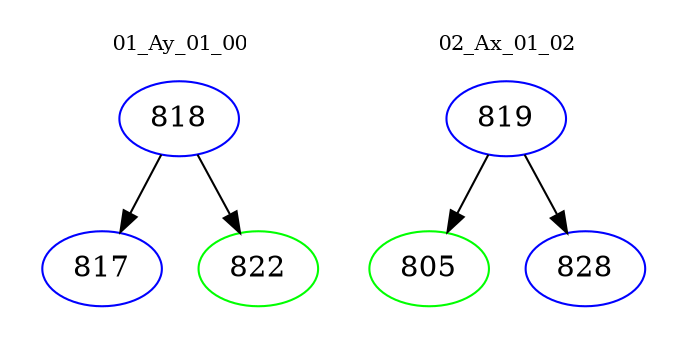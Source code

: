 digraph{
subgraph cluster_0 {
color = white
label = "01_Ay_01_00";
fontsize=10;
T0_818 [label="818", color="blue"]
T0_818 -> T0_817 [color="black"]
T0_817 [label="817", color="blue"]
T0_818 -> T0_822 [color="black"]
T0_822 [label="822", color="green"]
}
subgraph cluster_1 {
color = white
label = "02_Ax_01_02";
fontsize=10;
T1_819 [label="819", color="blue"]
T1_819 -> T1_805 [color="black"]
T1_805 [label="805", color="green"]
T1_819 -> T1_828 [color="black"]
T1_828 [label="828", color="blue"]
}
}
